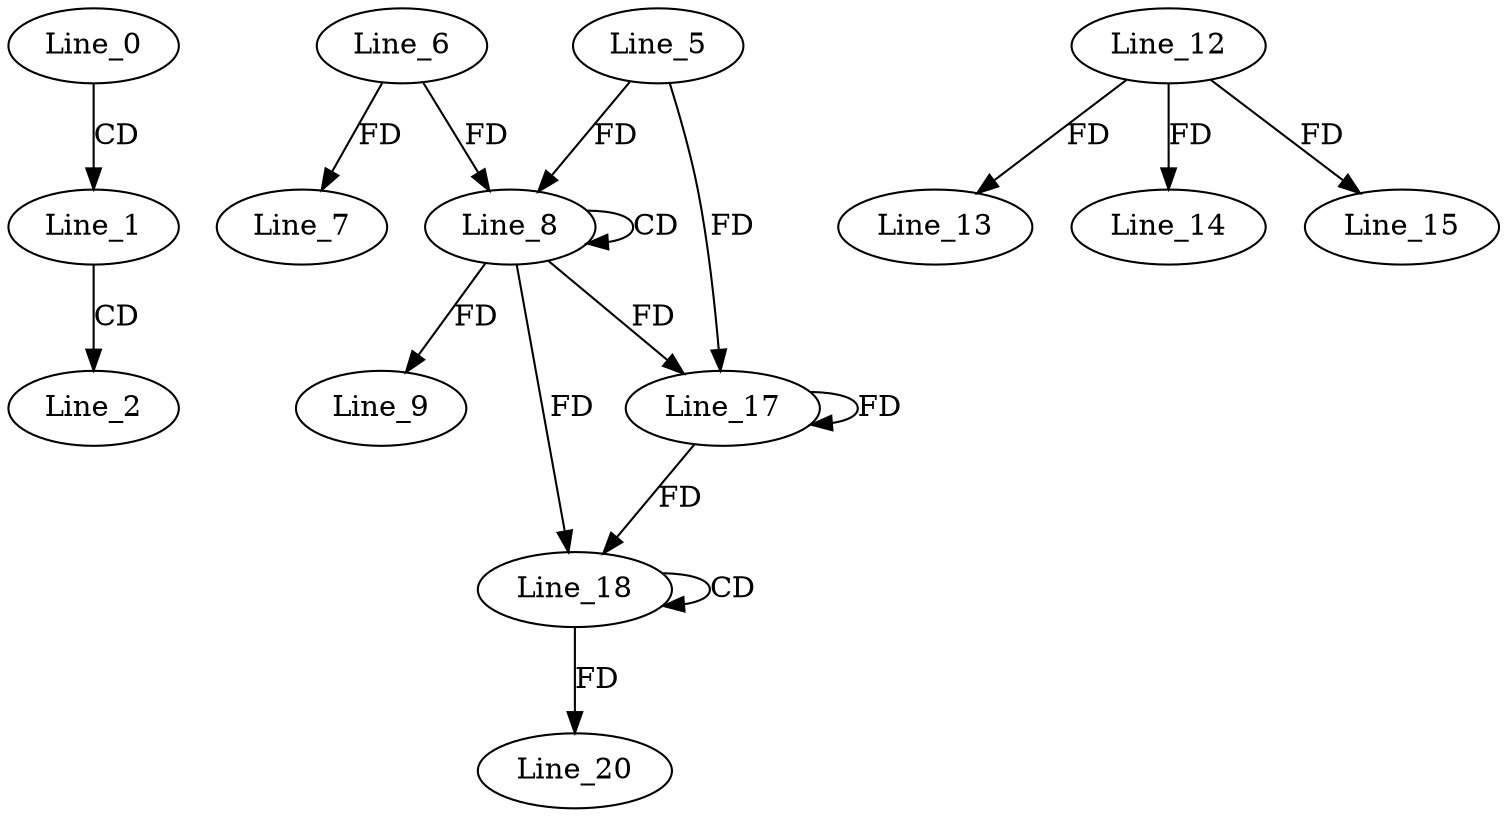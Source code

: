 digraph G {
  Line_0;
  Line_1;
  Line_2;
  Line_6;
  Line_7;
  Line_8;
  Line_8;
  Line_5;
  Line_9;
  Line_12;
  Line_13;
  Line_14;
  Line_15;
  Line_17;
  Line_17;
  Line_18;
  Line_18;
  Line_18;
  Line_20;
  Line_20;
  Line_0 -> Line_1 [ label="CD" ];
  Line_1 -> Line_2 [ label="CD" ];
  Line_6 -> Line_7 [ label="FD" ];
  Line_8 -> Line_8 [ label="CD" ];
  Line_5 -> Line_8 [ label="FD" ];
  Line_6 -> Line_8 [ label="FD" ];
  Line_8 -> Line_9 [ label="FD" ];
  Line_12 -> Line_13 [ label="FD" ];
  Line_12 -> Line_14 [ label="FD" ];
  Line_12 -> Line_15 [ label="FD" ];
  Line_8 -> Line_17 [ label="FD" ];
  Line_17 -> Line_17 [ label="FD" ];
  Line_5 -> Line_17 [ label="FD" ];
  Line_18 -> Line_18 [ label="CD" ];
  Line_8 -> Line_18 [ label="FD" ];
  Line_17 -> Line_18 [ label="FD" ];
  Line_18 -> Line_20 [ label="FD" ];
}
